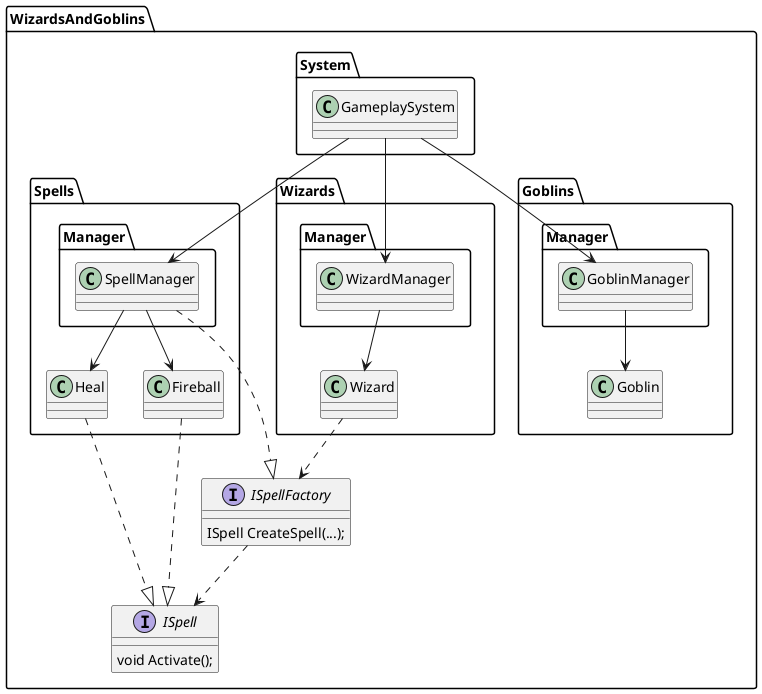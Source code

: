 ﻿@startuml
'https://plantuml.com/class-diagram

package WizardsAndGoblins
{
package System
{
class GameplaySystem
}

package Spells
{
package Manager
{
class SpellManager
}

class Fireball
class Heal

SpellManager --> Fireball

SpellManager --> Heal

}

GameplaySystem --> SpellManager

package Wizards
{
package Manager
{
class WizardManager
}

class Wizard

WizardManager --> Wizard
}

GameplaySystem --> WizardManager

package Goblins
{
package Manager
{
class GoblinManager
}

class Goblin

GoblinManager --> Goblin
}

GameplaySystem --> GoblinManager

interface ISpell
{
void Activate();
}

Fireball ..|> ISpell

Heal ..|> ISpell


interface ISpellFactory
{
ISpell CreateSpell(...);
}

SpellManager ...|> ISpellFactory

Wizard ..> ISpellFactory

ISpellFactory ..> ISpell
}

@enduml
